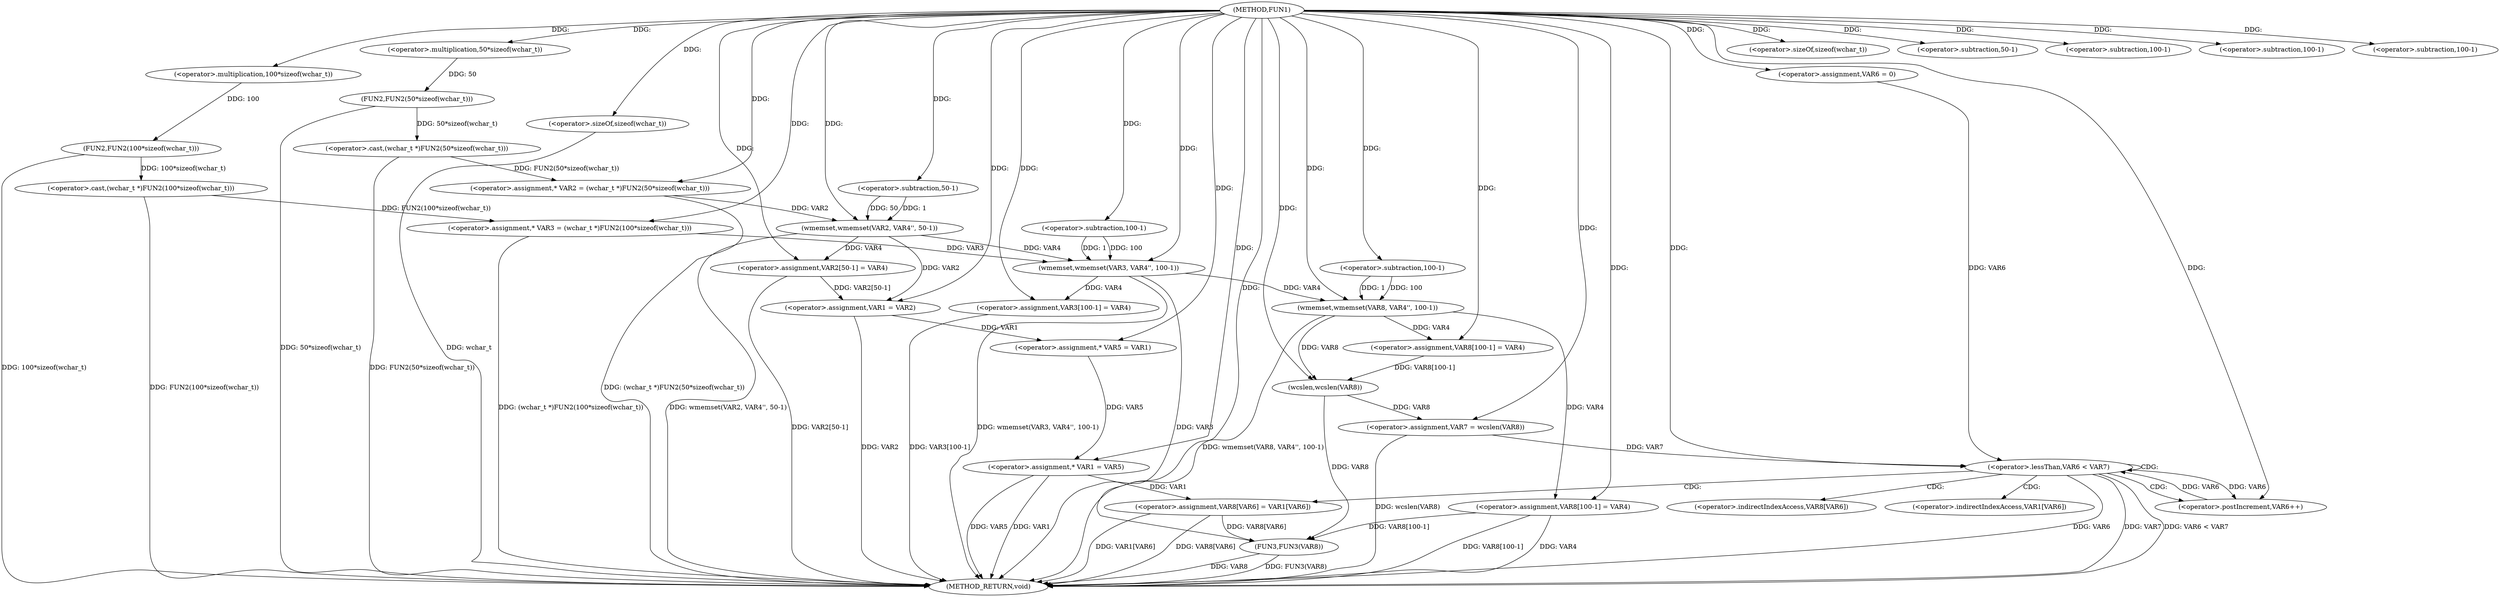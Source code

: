 digraph FUN1 {  
"1000100" [label = "(METHOD,FUN1)" ]
"1000208" [label = "(METHOD_RETURN,void)" ]
"1000104" [label = "(<operator>.assignment,* VAR2 = (wchar_t *)FUN2(50*sizeof(wchar_t)))" ]
"1000106" [label = "(<operator>.cast,(wchar_t *)FUN2(50*sizeof(wchar_t)))" ]
"1000108" [label = "(FUN2,FUN2(50*sizeof(wchar_t)))" ]
"1000109" [label = "(<operator>.multiplication,50*sizeof(wchar_t))" ]
"1000111" [label = "(<operator>.sizeOf,sizeof(wchar_t))" ]
"1000114" [label = "(<operator>.assignment,* VAR3 = (wchar_t *)FUN2(100*sizeof(wchar_t)))" ]
"1000116" [label = "(<operator>.cast,(wchar_t *)FUN2(100*sizeof(wchar_t)))" ]
"1000118" [label = "(FUN2,FUN2(100*sizeof(wchar_t)))" ]
"1000119" [label = "(<operator>.multiplication,100*sizeof(wchar_t))" ]
"1000121" [label = "(<operator>.sizeOf,sizeof(wchar_t))" ]
"1000123" [label = "(wmemset,wmemset(VAR2, VAR4'', 50-1))" ]
"1000126" [label = "(<operator>.subtraction,50-1)" ]
"1000129" [label = "(<operator>.assignment,VAR2[50-1] = VAR4)" ]
"1000132" [label = "(<operator>.subtraction,50-1)" ]
"1000136" [label = "(wmemset,wmemset(VAR3, VAR4'', 100-1))" ]
"1000139" [label = "(<operator>.subtraction,100-1)" ]
"1000142" [label = "(<operator>.assignment,VAR3[100-1] = VAR4)" ]
"1000145" [label = "(<operator>.subtraction,100-1)" ]
"1000149" [label = "(<operator>.assignment,VAR1 = VAR2)" ]
"1000154" [label = "(<operator>.assignment,* VAR5 = VAR1)" ]
"1000158" [label = "(<operator>.assignment,* VAR1 = VAR5)" ]
"1000165" [label = "(wmemset,wmemset(VAR8, VAR4'', 100-1))" ]
"1000168" [label = "(<operator>.subtraction,100-1)" ]
"1000171" [label = "(<operator>.assignment,VAR8[100-1] = VAR4)" ]
"1000174" [label = "(<operator>.subtraction,100-1)" ]
"1000178" [label = "(<operator>.assignment,VAR7 = wcslen(VAR8))" ]
"1000180" [label = "(wcslen,wcslen(VAR8))" ]
"1000183" [label = "(<operator>.assignment,VAR6 = 0)" ]
"1000186" [label = "(<operator>.lessThan,VAR6 < VAR7)" ]
"1000189" [label = "(<operator>.postIncrement,VAR6++)" ]
"1000192" [label = "(<operator>.assignment,VAR8[VAR6] = VAR1[VAR6])" ]
"1000199" [label = "(<operator>.assignment,VAR8[100-1] = VAR4)" ]
"1000202" [label = "(<operator>.subtraction,100-1)" ]
"1000206" [label = "(FUN3,FUN3(VAR8))" ]
"1000193" [label = "(<operator>.indirectIndexAccess,VAR8[VAR6])" ]
"1000196" [label = "(<operator>.indirectIndexAccess,VAR1[VAR6])" ]
  "1000106" -> "1000208"  [ label = "DDG: FUN2(50*sizeof(wchar_t))"] 
  "1000149" -> "1000208"  [ label = "DDG: VAR2"] 
  "1000199" -> "1000208"  [ label = "DDG: VAR8[100-1]"] 
  "1000206" -> "1000208"  [ label = "DDG: VAR8"] 
  "1000116" -> "1000208"  [ label = "DDG: FUN2(100*sizeof(wchar_t))"] 
  "1000192" -> "1000208"  [ label = "DDG: VAR8[VAR6]"] 
  "1000192" -> "1000208"  [ label = "DDG: VAR1[VAR6]"] 
  "1000158" -> "1000208"  [ label = "DDG: VAR1"] 
  "1000186" -> "1000208"  [ label = "DDG: VAR7"] 
  "1000129" -> "1000208"  [ label = "DDG: VAR2[50-1]"] 
  "1000186" -> "1000208"  [ label = "DDG: VAR6 < VAR7"] 
  "1000186" -> "1000208"  [ label = "DDG: VAR6"] 
  "1000158" -> "1000208"  [ label = "DDG: VAR5"] 
  "1000206" -> "1000208"  [ label = "DDG: FUN3(VAR8)"] 
  "1000123" -> "1000208"  [ label = "DDG: wmemset(VAR2, VAR4'', 50-1)"] 
  "1000178" -> "1000208"  [ label = "DDG: wcslen(VAR8)"] 
  "1000142" -> "1000208"  [ label = "DDG: VAR3[100-1]"] 
  "1000136" -> "1000208"  [ label = "DDG: wmemset(VAR3, VAR4'', 100-1)"] 
  "1000121" -> "1000208"  [ label = "DDG: wchar_t"] 
  "1000199" -> "1000208"  [ label = "DDG: VAR4"] 
  "1000118" -> "1000208"  [ label = "DDG: 100*sizeof(wchar_t)"] 
  "1000114" -> "1000208"  [ label = "DDG: (wchar_t *)FUN2(100*sizeof(wchar_t))"] 
  "1000136" -> "1000208"  [ label = "DDG: VAR3"] 
  "1000104" -> "1000208"  [ label = "DDG: (wchar_t *)FUN2(50*sizeof(wchar_t))"] 
  "1000108" -> "1000208"  [ label = "DDG: 50*sizeof(wchar_t)"] 
  "1000165" -> "1000208"  [ label = "DDG: wmemset(VAR8, VAR4'', 100-1)"] 
  "1000106" -> "1000104"  [ label = "DDG: FUN2(50*sizeof(wchar_t))"] 
  "1000100" -> "1000104"  [ label = "DDG: "] 
  "1000108" -> "1000106"  [ label = "DDG: 50*sizeof(wchar_t)"] 
  "1000109" -> "1000108"  [ label = "DDG: 50"] 
  "1000100" -> "1000109"  [ label = "DDG: "] 
  "1000100" -> "1000111"  [ label = "DDG: "] 
  "1000116" -> "1000114"  [ label = "DDG: FUN2(100*sizeof(wchar_t))"] 
  "1000100" -> "1000114"  [ label = "DDG: "] 
  "1000118" -> "1000116"  [ label = "DDG: 100*sizeof(wchar_t)"] 
  "1000119" -> "1000118"  [ label = "DDG: 100"] 
  "1000100" -> "1000119"  [ label = "DDG: "] 
  "1000100" -> "1000121"  [ label = "DDG: "] 
  "1000104" -> "1000123"  [ label = "DDG: VAR2"] 
  "1000100" -> "1000123"  [ label = "DDG: "] 
  "1000126" -> "1000123"  [ label = "DDG: 50"] 
  "1000126" -> "1000123"  [ label = "DDG: 1"] 
  "1000100" -> "1000126"  [ label = "DDG: "] 
  "1000123" -> "1000129"  [ label = "DDG: VAR4"] 
  "1000100" -> "1000129"  [ label = "DDG: "] 
  "1000100" -> "1000132"  [ label = "DDG: "] 
  "1000114" -> "1000136"  [ label = "DDG: VAR3"] 
  "1000100" -> "1000136"  [ label = "DDG: "] 
  "1000123" -> "1000136"  [ label = "DDG: VAR4"] 
  "1000139" -> "1000136"  [ label = "DDG: 100"] 
  "1000139" -> "1000136"  [ label = "DDG: 1"] 
  "1000100" -> "1000139"  [ label = "DDG: "] 
  "1000136" -> "1000142"  [ label = "DDG: VAR4"] 
  "1000100" -> "1000142"  [ label = "DDG: "] 
  "1000100" -> "1000145"  [ label = "DDG: "] 
  "1000129" -> "1000149"  [ label = "DDG: VAR2[50-1]"] 
  "1000123" -> "1000149"  [ label = "DDG: VAR2"] 
  "1000100" -> "1000149"  [ label = "DDG: "] 
  "1000149" -> "1000154"  [ label = "DDG: VAR1"] 
  "1000100" -> "1000154"  [ label = "DDG: "] 
  "1000154" -> "1000158"  [ label = "DDG: VAR5"] 
  "1000100" -> "1000158"  [ label = "DDG: "] 
  "1000100" -> "1000165"  [ label = "DDG: "] 
  "1000136" -> "1000165"  [ label = "DDG: VAR4"] 
  "1000168" -> "1000165"  [ label = "DDG: 100"] 
  "1000168" -> "1000165"  [ label = "DDG: 1"] 
  "1000100" -> "1000168"  [ label = "DDG: "] 
  "1000165" -> "1000171"  [ label = "DDG: VAR4"] 
  "1000100" -> "1000171"  [ label = "DDG: "] 
  "1000100" -> "1000174"  [ label = "DDG: "] 
  "1000180" -> "1000178"  [ label = "DDG: VAR8"] 
  "1000100" -> "1000178"  [ label = "DDG: "] 
  "1000171" -> "1000180"  [ label = "DDG: VAR8[100-1]"] 
  "1000165" -> "1000180"  [ label = "DDG: VAR8"] 
  "1000100" -> "1000180"  [ label = "DDG: "] 
  "1000100" -> "1000183"  [ label = "DDG: "] 
  "1000189" -> "1000186"  [ label = "DDG: VAR6"] 
  "1000183" -> "1000186"  [ label = "DDG: VAR6"] 
  "1000100" -> "1000186"  [ label = "DDG: "] 
  "1000178" -> "1000186"  [ label = "DDG: VAR7"] 
  "1000186" -> "1000189"  [ label = "DDG: VAR6"] 
  "1000100" -> "1000189"  [ label = "DDG: "] 
  "1000158" -> "1000192"  [ label = "DDG: VAR1"] 
  "1000100" -> "1000199"  [ label = "DDG: "] 
  "1000165" -> "1000199"  [ label = "DDG: VAR4"] 
  "1000100" -> "1000202"  [ label = "DDG: "] 
  "1000199" -> "1000206"  [ label = "DDG: VAR8[100-1]"] 
  "1000180" -> "1000206"  [ label = "DDG: VAR8"] 
  "1000192" -> "1000206"  [ label = "DDG: VAR8[VAR6]"] 
  "1000100" -> "1000206"  [ label = "DDG: "] 
  "1000186" -> "1000193"  [ label = "CDG: "] 
  "1000186" -> "1000186"  [ label = "CDG: "] 
  "1000186" -> "1000192"  [ label = "CDG: "] 
  "1000186" -> "1000189"  [ label = "CDG: "] 
  "1000186" -> "1000196"  [ label = "CDG: "] 
}

